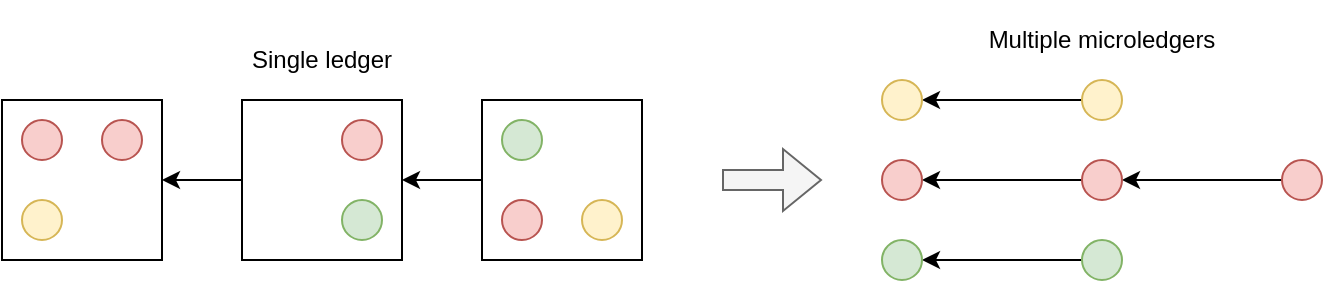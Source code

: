 <mxfile version="20.8.1" type="embed" pages="2">
    <diagram id="5orpailIcevLj2fID1Hy" name="subjects">
        <mxGraphModel dx="1057" dy="565" grid="1" gridSize="10" guides="1" tooltips="1" connect="1" arrows="1" fold="1" page="1" pageScale="1" pageWidth="827" pageHeight="1169" math="0" shadow="0">
            <root>
                <mxCell id="0"/>
                <mxCell id="1" parent="0"/>
                <mxCell id="3" value="" style="edgeStyle=orthogonalEdgeStyle;rounded=0;orthogonalLoop=1;jettySize=auto;html=1;" parent="1" source="4" target="6" edge="1">
                    <mxGeometry relative="1" as="geometry"/>
                </mxCell>
                <mxCell id="4" value="" style="rounded=0;whiteSpace=wrap;html=1;" parent="1" vertex="1">
                    <mxGeometry x="360" y="240" width="80" height="80" as="geometry"/>
                </mxCell>
                <mxCell id="5" value="" style="edgeStyle=orthogonalEdgeStyle;rounded=0;orthogonalLoop=1;jettySize=auto;html=1;" parent="1" source="6" target="7" edge="1">
                    <mxGeometry relative="1" as="geometry"/>
                </mxCell>
                <mxCell id="6" value="" style="rounded=0;whiteSpace=wrap;html=1;" parent="1" vertex="1">
                    <mxGeometry x="240" y="240" width="80" height="80" as="geometry"/>
                </mxCell>
                <mxCell id="7" value="" style="rounded=0;whiteSpace=wrap;html=1;" parent="1" vertex="1">
                    <mxGeometry x="120" y="240" width="80" height="80" as="geometry"/>
                </mxCell>
                <mxCell id="8" value="" style="ellipse;whiteSpace=wrap;html=1;aspect=fixed;fillColor=#d5e8d4;strokeColor=#82b366;" parent="1" vertex="1">
                    <mxGeometry x="290" y="290" width="20" height="20" as="geometry"/>
                </mxCell>
                <mxCell id="9" value="" style="ellipse;whiteSpace=wrap;html=1;aspect=fixed;fillColor=#f8cecc;strokeColor=#b85450;" parent="1" vertex="1">
                    <mxGeometry x="130" y="250" width="20" height="20" as="geometry"/>
                </mxCell>
                <mxCell id="10" value="" style="ellipse;whiteSpace=wrap;html=1;aspect=fixed;fillColor=#fff2cc;strokeColor=#d6b656;" parent="1" vertex="1">
                    <mxGeometry x="130" y="290" width="20" height="20" as="geometry"/>
                </mxCell>
                <mxCell id="11" value="" style="ellipse;whiteSpace=wrap;html=1;aspect=fixed;fillColor=#f8cecc;strokeColor=#b85450;" parent="1" vertex="1">
                    <mxGeometry x="370" y="290" width="20" height="20" as="geometry"/>
                </mxCell>
                <mxCell id="12" value="" style="ellipse;whiteSpace=wrap;html=1;aspect=fixed;fillColor=#f8cecc;strokeColor=#b85450;" parent="1" vertex="1">
                    <mxGeometry x="290" y="250" width="20" height="20" as="geometry"/>
                </mxCell>
                <mxCell id="13" value="" style="ellipse;whiteSpace=wrap;html=1;aspect=fixed;fillColor=#d5e8d4;strokeColor=#82b366;" parent="1" vertex="1">
                    <mxGeometry x="370" y="250" width="20" height="20" as="geometry"/>
                </mxCell>
                <mxCell id="14" value="" style="ellipse;whiteSpace=wrap;html=1;aspect=fixed;fillColor=#f8cecc;strokeColor=#b85450;" parent="1" vertex="1">
                    <mxGeometry x="170" y="250" width="20" height="20" as="geometry"/>
                </mxCell>
                <mxCell id="15" value="" style="ellipse;whiteSpace=wrap;html=1;aspect=fixed;fillColor=#fff2cc;strokeColor=#d6b656;" parent="1" vertex="1">
                    <mxGeometry x="410" y="290" width="20" height="20" as="geometry"/>
                </mxCell>
                <mxCell id="16" value="" style="edgeStyle=orthogonalEdgeStyle;rounded=0;orthogonalLoop=1;jettySize=auto;html=1;" parent="1" source="17" target="18" edge="1">
                    <mxGeometry relative="1" as="geometry"/>
                </mxCell>
                <mxCell id="17" value="" style="ellipse;whiteSpace=wrap;html=1;aspect=fixed;fillColor=#fff2cc;strokeColor=#d6b656;" parent="1" vertex="1">
                    <mxGeometry x="660" y="230" width="20" height="20" as="geometry"/>
                </mxCell>
                <mxCell id="18" value="" style="ellipse;whiteSpace=wrap;html=1;aspect=fixed;fillColor=#fff2cc;strokeColor=#d6b656;" parent="1" vertex="1">
                    <mxGeometry x="560" y="230" width="20" height="20" as="geometry"/>
                </mxCell>
                <mxCell id="19" value="" style="edgeStyle=orthogonalEdgeStyle;rounded=0;orthogonalLoop=1;jettySize=auto;html=1;" parent="1" source="20" target="22" edge="1">
                    <mxGeometry relative="1" as="geometry"/>
                </mxCell>
                <mxCell id="20" value="" style="ellipse;whiteSpace=wrap;html=1;aspect=fixed;fillColor=#f8cecc;strokeColor=#b85450;" parent="1" vertex="1">
                    <mxGeometry x="760" y="270" width="20" height="20" as="geometry"/>
                </mxCell>
                <mxCell id="21" value="" style="edgeStyle=orthogonalEdgeStyle;rounded=0;orthogonalLoop=1;jettySize=auto;html=1;" parent="1" source="22" target="23" edge="1">
                    <mxGeometry relative="1" as="geometry"/>
                </mxCell>
                <mxCell id="22" value="" style="ellipse;whiteSpace=wrap;html=1;aspect=fixed;fillColor=#f8cecc;strokeColor=#b85450;" parent="1" vertex="1">
                    <mxGeometry x="660" y="270" width="20" height="20" as="geometry"/>
                </mxCell>
                <mxCell id="23" value="" style="ellipse;whiteSpace=wrap;html=1;aspect=fixed;fillColor=#f8cecc;strokeColor=#b85450;" parent="1" vertex="1">
                    <mxGeometry x="560" y="270" width="20" height="20" as="geometry"/>
                </mxCell>
                <mxCell id="24" value="" style="edgeStyle=orthogonalEdgeStyle;rounded=0;orthogonalLoop=1;jettySize=auto;html=1;" parent="1" source="25" target="26" edge="1">
                    <mxGeometry relative="1" as="geometry"/>
                </mxCell>
                <mxCell id="25" value="" style="ellipse;whiteSpace=wrap;html=1;aspect=fixed;fillColor=#d5e8d4;strokeColor=#82b366;" parent="1" vertex="1">
                    <mxGeometry x="660" y="310" width="20" height="20" as="geometry"/>
                </mxCell>
                <mxCell id="26" value="" style="ellipse;whiteSpace=wrap;html=1;aspect=fixed;fillColor=#d5e8d4;strokeColor=#82b366;" parent="1" vertex="1">
                    <mxGeometry x="560" y="310" width="20" height="20" as="geometry"/>
                </mxCell>
                <mxCell id="27" value="Single ledger" style="text;html=1;strokeColor=none;fillColor=none;align=center;verticalAlign=middle;whiteSpace=wrap;rounded=0;" parent="1" vertex="1">
                    <mxGeometry x="225" y="200" width="110" height="40" as="geometry"/>
                </mxCell>
                <mxCell id="28" value="Multiple microledgers" style="text;html=1;strokeColor=none;fillColor=none;align=center;verticalAlign=middle;whiteSpace=wrap;rounded=0;" parent="1" vertex="1">
                    <mxGeometry x="590" y="190" width="160" height="40" as="geometry"/>
                </mxCell>
                <mxCell id="29" value="" style="shape=flexArrow;endArrow=classic;html=1;rounded=0;fillColor=#f5f5f5;strokeColor=#666666;" parent="1" edge="1">
                    <mxGeometry width="50" height="50" relative="1" as="geometry">
                        <mxPoint x="480" y="280" as="sourcePoint"/>
                        <mxPoint x="530" y="280" as="targetPoint"/>
                    </mxGeometry>
                </mxCell>
            </root>
        </mxGraphModel>
    </diagram>
    <diagram id="8aGeNtYwTgr3voKE60aR" name="subject-state">
        <mxGraphModel dx="2711" dy="1734" grid="1" gridSize="10" guides="1" tooltips="1" connect="1" arrows="1" fold="1" page="1" pageScale="1" pageWidth="827" pageHeight="1169" math="0" shadow="0">
            <root>
                <mxCell id="0"/>
                <mxCell id="1" parent="0"/>
                <mxCell id="E-75FNHeoQjSZk5LuBHs-197" value="" style="endArrow=classic;html=1;rounded=0;fontSize=15;exitX=0.218;exitY=0.981;exitDx=0;exitDy=0;exitPerimeter=0;entryX=0.139;entryY=0.049;entryDx=0;entryDy=0;entryPerimeter=0;" parent="1" target="a1DmdT0auYkMrpDo9LuI-72" edge="1">
                    <mxGeometry width="50" height="50" relative="1" as="geometry">
                        <mxPoint x="-1055.48" y="-9.95" as="sourcePoint"/>
                        <mxPoint x="-1055.82" y="31.41" as="targetPoint"/>
                    </mxGeometry>
                </mxCell>
                <mxCell id="RuB9R44QnvC5c1UhyNs6-58" style="edgeStyle=none;html=1;entryX=0;entryY=0.284;entryDx=0;entryDy=0;entryPerimeter=0;exitX=1;exitY=0.5;exitDx=0;exitDy=0;" parent="1" edge="1">
                    <mxGeometry relative="1" as="geometry">
                        <mxPoint x="-791" y="38.47" as="targetPoint"/>
                        <mxPoint x="-808.31" y="38.5" as="sourcePoint"/>
                    </mxGeometry>
                </mxCell>
                <mxCell id="RuB9R44QnvC5c1UhyNs6-49" style="edgeStyle=none;html=1;entryX=-0.017;entryY=0.287;entryDx=0;entryDy=0;entryPerimeter=0;" parent="1" source="RuB9R44QnvC5c1UhyNs6-45" edge="1">
                    <mxGeometry relative="1" as="geometry">
                        <mxPoint x="-552.38" y="38.61" as="targetPoint"/>
                    </mxGeometry>
                </mxCell>
                <mxCell id="RuB9R44QnvC5c1UhyNs6-45" value="" style="shape=image;html=1;verticalAlign=top;verticalLabelPosition=bottom;labelBackgroundColor=#ffffff;imageAspect=0;aspect=fixed;image=https://cdn4.iconfinder.com/data/icons/ionicons/512/icon-ios7-plus-outline-128.png" parent="1" vertex="1">
                    <mxGeometry x="-600" y="27" width="23" height="23" as="geometry"/>
                </mxCell>
                <mxCell id="RuB9R44QnvC5c1UhyNs6-46" style="edgeStyle=none;html=1;entryX=0.43;entryY=-0.091;entryDx=0;entryDy=0;entryPerimeter=0;" parent="1" edge="1">
                    <mxGeometry relative="1" as="geometry">
                        <mxPoint x="-588" y="-10" as="sourcePoint"/>
                        <mxPoint x="-588.11" y="26.907" as="targetPoint"/>
                    </mxGeometry>
                </mxCell>
                <mxCell id="RuB9R44QnvC5c1UhyNs6-48" value="" style="endArrow=classic;html=1;exitX=1.013;exitY=0.379;exitDx=0;exitDy=0;exitPerimeter=0;" parent="1" source="a1DmdT0auYkMrpDo9LuI-92" edge="1">
                    <mxGeometry width="50" height="50" relative="1" as="geometry">
                        <mxPoint x="-630" y="40" as="sourcePoint"/>
                        <mxPoint x="-600" y="40" as="targetPoint"/>
                    </mxGeometry>
                </mxCell>
                <mxCell id="RuB9R44QnvC5c1UhyNs6-59" value="" style="shape=image;html=1;verticalAlign=top;verticalLabelPosition=bottom;labelBackgroundColor=#ffffff;imageAspect=0;aspect=fixed;image=https://cdn4.iconfinder.com/data/icons/ionicons/512/icon-ios7-plus-outline-128.png" parent="1" vertex="1">
                    <mxGeometry x="-830.31" y="27" width="23" height="23" as="geometry"/>
                </mxCell>
                <mxCell id="RuB9R44QnvC5c1UhyNs6-61" value="" style="endArrow=classic;html=1;" parent="1" edge="1">
                    <mxGeometry width="50" height="50" relative="1" as="geometry">
                        <mxPoint x="-849.31" y="38.44" as="sourcePoint"/>
                        <mxPoint x="-829.31" y="38.44" as="targetPoint"/>
                    </mxGeometry>
                </mxCell>
                <mxCell id="RuB9R44QnvC5c1UhyNs6-62" value="" style="endArrow=none;dashed=1;html=1;dashPattern=1 4;strokeWidth=2;" parent="1" edge="1">
                    <mxGeometry width="50" height="50" relative="1" as="geometry">
                        <mxPoint x="-890" y="38.35" as="sourcePoint"/>
                        <mxPoint x="-850" y="38.65" as="targetPoint"/>
                    </mxGeometry>
                </mxCell>
                <mxCell id="a1DmdT0auYkMrpDo9LuI-77" value="" style="endArrow=classic;html=1;rounded=0;fontSize=15;exitX=0.218;exitY=0.981;exitDx=0;exitDy=0;exitPerimeter=0;entryX=0.139;entryY=0.049;entryDx=0;entryDy=0;entryPerimeter=0;" parent="1" edge="1">
                    <mxGeometry width="50" height="50" relative="1" as="geometry">
                        <mxPoint x="-1085.48" y="-9.95" as="sourcePoint"/>
                        <mxPoint x="-1085.15" y="31.47" as="targetPoint"/>
                    </mxGeometry>
                </mxCell>
                <mxCell id="RuB9R44QnvC5c1UhyNs6-63" value="" style="endArrow=classic;html=1;strokeWidth=2;exitX=-0.007;exitY=0.802;exitDx=0;exitDy=0;exitPerimeter=0;" parent="1" source="a1DmdT0auYkMrpDo9LuI-81" edge="1">
                    <mxGeometry width="50" height="50" relative="1" as="geometry">
                        <mxPoint x="-830" y="-50" as="sourcePoint"/>
                        <mxPoint x="-870" y="-50" as="targetPoint"/>
                    </mxGeometry>
                </mxCell>
                <mxCell id="RuB9R44QnvC5c1UhyNs6-64" value="" style="endArrow=none;dashed=1;html=1;dashPattern=1 4;strokeWidth=2;" parent="1" edge="1">
                    <mxGeometry width="50" height="50" relative="1" as="geometry">
                        <mxPoint x="-900" y="-50.2" as="sourcePoint"/>
                        <mxPoint x="-870" y="-50.2" as="targetPoint"/>
                    </mxGeometry>
                </mxCell>
                <mxCell id="a1DmdT0auYkMrpDo9LuI-22" value="" style="group" parent="1" vertex="1" connectable="0">
                    <mxGeometry x="-1106" y="-80" width="140" height="70" as="geometry"/>
                </mxCell>
                <mxCell id="a1DmdT0auYkMrpDo9LuI-7" value="" style="group;fillColor=default;shadow=1;shape=mxgraph.basic.rect;topLeftStyle=rounded;topRightStyle=rounded;container=0;" parent="a1DmdT0auYkMrpDo9LuI-22" vertex="1" connectable="0">
                    <mxGeometry width="140" height="70" as="geometry"/>
                </mxCell>
                <mxCell id="a1DmdT0auYkMrpDo9LuI-8" value="&lt;div align=&quot;left&quot;&gt;&lt;b&gt;&amp;nbsp;&amp;nbsp;&amp;nbsp;&amp;nbsp;&amp;nbsp;&amp;nbsp;&amp;nbsp;&amp;nbsp;&amp;nbsp;&amp;nbsp;&amp;nbsp;&amp;nbsp; Event: NJH10&lt;/b&gt;&lt;/div&gt;" style="rounded=1;whiteSpace=wrap;html=1;shadow=0;shape=mxgraph.basic.rect;top=1;topLeftStyle=rounded;topRightStyle=rounded;rotation=0;fillColor=#FFA700;align=left;" parent="a1DmdT0auYkMrpDo9LuI-22" vertex="1">
                    <mxGeometry width="140" height="37.5" as="geometry"/>
                </mxCell>
                <mxCell id="a1DmdT0auYkMrpDo9LuI-9" value="&lt;font style=&quot;font-size: 15px;&quot;&gt;&lt;b&gt;0&lt;/b&gt;&lt;/font&gt;" style="ellipse;whiteSpace=wrap;html=1;aspect=fixed;rounded=0;shadow=1;glass=0;comic=1;sketch=0;jiggle=1;strokeWidth=2;" parent="a1DmdT0auYkMrpDo9LuI-22" vertex="1">
                    <mxGeometry x="7" y="4.375" width="22.5" height="22.5" as="geometry"/>
                </mxCell>
                <mxCell id="a1DmdT0auYkMrpDo9LuI-10" value="Event Request&amp;nbsp; &amp;nbsp; &amp;nbsp; &amp;nbsp; &amp;nbsp; &amp;nbsp;&amp;nbsp;" style="rounded=0;whiteSpace=wrap;html=1;fillColor=#eeeeee;strokeColor=#36393d;shadow=0;" parent="a1DmdT0auYkMrpDo9LuI-22" vertex="1">
                    <mxGeometry y="37.5" width="140" height="32.5" as="geometry"/>
                </mxCell>
                <mxCell id="a1DmdT0auYkMrpDo9LuI-11" value="" style="rounded=0;whiteSpace=wrap;html=1;connectable=0;recursiveResize=0;expand=0;fillColor=#ffff88;strokeColor=#36393d;shadow=1;" parent="a1DmdT0auYkMrpDo9LuI-22" vertex="1">
                    <mxGeometry x="110" y="46.875" width="20" height="18.75" as="geometry"/>
                </mxCell>
                <mxCell id="a1DmdT0auYkMrpDo9LuI-23" value="" style="group" parent="1" vertex="1" connectable="0">
                    <mxGeometry x="-1076" y="-80" width="140" height="70" as="geometry"/>
                </mxCell>
                <mxCell id="a1DmdT0auYkMrpDo9LuI-24" value="" style="group;fillColor=default;shadow=1;shape=mxgraph.basic.rect;topLeftStyle=rounded;topRightStyle=rounded;container=0;" parent="a1DmdT0auYkMrpDo9LuI-23" vertex="1" connectable="0">
                    <mxGeometry width="140" height="70" as="geometry"/>
                </mxCell>
                <mxCell id="a1DmdT0auYkMrpDo9LuI-25" value="&lt;div align=&quot;left&quot;&gt;&lt;b&gt;&amp;nbsp;&amp;nbsp;&amp;nbsp;&amp;nbsp;&amp;nbsp;&amp;nbsp;&amp;nbsp;&amp;nbsp;&amp;nbsp;&amp;nbsp;&amp;nbsp;&amp;nbsp; Event: NJH10&lt;/b&gt;&lt;/div&gt;" style="rounded=1;whiteSpace=wrap;html=1;shadow=0;shape=mxgraph.basic.rect;top=1;topLeftStyle=rounded;topRightStyle=rounded;rotation=0;fillColor=#FFA700;align=left;" parent="a1DmdT0auYkMrpDo9LuI-23" vertex="1">
                    <mxGeometry width="140" height="37.5" as="geometry"/>
                </mxCell>
                <mxCell id="a1DmdT0auYkMrpDo9LuI-26" value="&lt;font style=&quot;font-size: 15px;&quot;&gt;&lt;b&gt;1&lt;/b&gt;&lt;/font&gt;" style="ellipse;whiteSpace=wrap;html=1;aspect=fixed;rounded=0;shadow=1;glass=0;comic=1;sketch=0;jiggle=1;strokeWidth=2;" parent="a1DmdT0auYkMrpDo9LuI-23" vertex="1">
                    <mxGeometry x="7" y="4.375" width="22.5" height="22.5" as="geometry"/>
                </mxCell>
                <mxCell id="a1DmdT0auYkMrpDo9LuI-27" value="Event Request&amp;nbsp; &amp;nbsp; &amp;nbsp; &amp;nbsp; &amp;nbsp; &amp;nbsp;&amp;nbsp;" style="rounded=0;whiteSpace=wrap;html=1;fillColor=#eeeeee;strokeColor=#36393d;shadow=0;" parent="a1DmdT0auYkMrpDo9LuI-23" vertex="1">
                    <mxGeometry y="37.5" width="140" height="32.5" as="geometry"/>
                </mxCell>
                <mxCell id="a1DmdT0auYkMrpDo9LuI-28" value="" style="rounded=0;whiteSpace=wrap;html=1;connectable=0;recursiveResize=0;expand=0;fillColor=#ffff88;strokeColor=#36393d;shadow=1;" parent="a1DmdT0auYkMrpDo9LuI-23" vertex="1">
                    <mxGeometry x="110" y="46.875" width="20" height="18.75" as="geometry"/>
                </mxCell>
                <mxCell id="a1DmdT0auYkMrpDo9LuI-78" value="" style="endArrow=classic;html=1;rounded=0;fontSize=15;exitX=0.218;exitY=0.981;exitDx=0;exitDy=0;exitPerimeter=0;entryX=0.139;entryY=0.049;entryDx=0;entryDy=0;entryPerimeter=0;" parent="1" edge="1">
                    <mxGeometry width="50" height="50" relative="1" as="geometry">
                        <mxPoint x="-1025.48" y="-9.95" as="sourcePoint"/>
                        <mxPoint x="-1025.15" y="31.47" as="targetPoint"/>
                    </mxGeometry>
                </mxCell>
                <mxCell id="a1DmdT0auYkMrpDo9LuI-29" value="" style="group" parent="1" vertex="1" connectable="0">
                    <mxGeometry x="-1046" y="-80" width="140" height="70" as="geometry"/>
                </mxCell>
                <mxCell id="a1DmdT0auYkMrpDo9LuI-30" value="" style="group;fillColor=default;shadow=1;shape=mxgraph.basic.rect;topLeftStyle=rounded;topRightStyle=rounded;container=0;" parent="a1DmdT0auYkMrpDo9LuI-29" vertex="1" connectable="0">
                    <mxGeometry width="140" height="70" as="geometry"/>
                </mxCell>
                <mxCell id="a1DmdT0auYkMrpDo9LuI-31" value="&lt;div align=&quot;left&quot;&gt;&lt;b&gt;&amp;nbsp;&amp;nbsp;&amp;nbsp;&amp;nbsp;&amp;nbsp;&amp;nbsp;&amp;nbsp;&amp;nbsp;&amp;nbsp;&amp;nbsp;&amp;nbsp;&amp;nbsp; Event: NJH10&lt;/b&gt;&lt;/div&gt;" style="rounded=1;whiteSpace=wrap;html=1;shadow=0;shape=mxgraph.basic.rect;top=1;topLeftStyle=rounded;topRightStyle=rounded;rotation=0;fillColor=#FFA700;align=left;" parent="a1DmdT0auYkMrpDo9LuI-29" vertex="1">
                    <mxGeometry width="140" height="37.5" as="geometry"/>
                </mxCell>
                <mxCell id="a1DmdT0auYkMrpDo9LuI-32" value="&lt;font size=&quot;1&quot;&gt;&lt;b style=&quot;font-size: 15px;&quot;&gt;2&lt;/b&gt;&lt;/font&gt;" style="ellipse;whiteSpace=wrap;html=1;aspect=fixed;rounded=0;shadow=1;glass=0;comic=1;sketch=0;jiggle=1;strokeWidth=2;" parent="a1DmdT0auYkMrpDo9LuI-29" vertex="1">
                    <mxGeometry x="7" y="4.375" width="22.5" height="22.5" as="geometry"/>
                </mxCell>
                <mxCell id="a1DmdT0auYkMrpDo9LuI-33" value="Event Request&amp;nbsp; &amp;nbsp; &amp;nbsp; &amp;nbsp; &amp;nbsp; &amp;nbsp;&amp;nbsp;" style="rounded=0;whiteSpace=wrap;html=1;fillColor=#eeeeee;strokeColor=#36393d;shadow=0;" parent="a1DmdT0auYkMrpDo9LuI-29" vertex="1">
                    <mxGeometry y="37.5" width="140" height="32.5" as="geometry"/>
                </mxCell>
                <mxCell id="a1DmdT0auYkMrpDo9LuI-34" value="" style="rounded=0;whiteSpace=wrap;html=1;connectable=0;recursiveResize=0;expand=0;fillColor=#FFFF89;strokeColor=#36393d;shadow=1;" parent="a1DmdT0auYkMrpDo9LuI-29" vertex="1">
                    <mxGeometry x="110" y="44.375" width="20" height="18.75" as="geometry"/>
                </mxCell>
                <mxCell id="a1DmdT0auYkMrpDo9LuI-68" value="" style="group" parent="1" vertex="1" connectable="0">
                    <mxGeometry x="-1106" y="30" width="150" height="140" as="geometry"/>
                </mxCell>
                <mxCell id="a1DmdT0auYkMrpDo9LuI-65" value="" style="group;fillColor=default;shadow=1;shape=mxgraph.basic.rect;topLeftStyle=rounded;topRightStyle=rounded;container=0;" parent="a1DmdT0auYkMrpDo9LuI-68" vertex="1">
                    <mxGeometry width="150" height="140" as="geometry"/>
                </mxCell>
                <mxCell id="a1DmdT0auYkMrpDo9LuI-39" value="&lt;p style=&quot;line-height: 0%; font-size: 11px;&quot; align=&quot;justify&quot;&gt;&lt;font style=&quot;font-size: 11px;&quot; color=&quot;#E3116C&quot;&gt;&lt;code class=&quot;codeBlockLines_node_modules-@docusaurus-theme-classic-lib-theme-CodeBlock-Content-styles-module&quot;&gt;&lt;span class=&quot;token-line&quot;&gt;&lt;span class=&quot;token string&quot;&gt;{&lt;/span&gt;&lt;/span&gt;&lt;span class=&quot;token-line&quot;&gt;&lt;span class=&quot;token string&quot;&gt;&lt;/span&gt;&lt;/span&gt;&lt;/code&gt;&lt;/font&gt;&lt;/p&gt;&lt;div style=&quot;line-height: 130%; font-size: 11px;&quot; align=&quot;justify&quot;&gt;&lt;pre style=&quot;font-size: 9px; line-height: 130%;&quot; class=&quot;prism-code language-bash codeBlock_node_modules-@docusaurus-theme-classic-lib-theme-CodeBlock-Content-styles-module thin-scrollbar&quot; tabindex=&quot;0&quot;&gt;&lt;font style=&quot;font-size: 9px;&quot; color=&quot;#E3116C&quot;&gt;&lt;code class=&quot;codeBlockLines_node_modules-@docusaurus-theme-classic-lib-theme-CodeBlock-Content-styles-module&quot;&gt;&lt;span class=&quot;token-line&quot;&gt;&lt;span class=&quot;token string&quot;&gt;  &quot;Speed&quot;: &quot;34&lt;/span&gt;&lt;/span&gt;&lt;/code&gt;&lt;code class=&quot;codeBlockLines_node_modules-@docusaurus-theme-classic-lib-theme-CodeBlock-Content-styles-module&quot;&gt;&lt;span class=&quot;token-line&quot;&gt;&lt;span class=&quot;token string&quot;&gt;&quot;,&lt;/span&gt;&lt;br&gt;&lt;/span&gt;&lt;span class=&quot;token-line&quot;&gt;&lt;span class=&quot;token string&quot;&gt;  &quot;temperature&quot;: &quot;38&lt;/span&gt;&lt;/span&gt;&lt;/code&gt;&lt;code class=&quot;codeBlockLines_node_modules-@docusaurus-theme-classic-lib-theme-CodeBlock-Content-styles-module&quot;&gt;&lt;span class=&quot;token-line&quot;&gt;&lt;span class=&quot;token string&quot;&gt;&quot;,&lt;/span&gt;&lt;br&gt;  &quot;preassure: 1100&quot;,&lt;br&gt;     .&lt;br&gt;     . &lt;font style=&quot;font-size: 9px;&quot; color=&quot;#26a269&quot;&gt;//other fields&lt;/font&gt;&lt;br&gt;     .&lt;/span&gt;&lt;span class=&quot;token-line&quot;&gt;&lt;br&gt;&lt;/span&gt;&lt;span class=&quot;token-line&quot;&gt;&lt;span class=&quot;token string&quot;&gt;}&lt;/span&gt;&lt;/span&gt;&lt;span class=&quot;token-line&quot;&gt;&lt;span class=&quot;token string&quot;&gt;&lt;br&gt;&lt;/span&gt;&lt;/span&gt;&lt;/code&gt;&lt;/font&gt;&lt;/pre&gt;&lt;/div&gt;&lt;p style=&quot;font-size: 11px;&quot; align=&quot;justify&quot;&gt;&lt;/p&gt;" style="rounded=0;whiteSpace=wrap;html=1;connectable=0;recursiveResize=0;expand=0;fillColor=#EEEEEE;strokeColor=#36393d;shadow=0;align=left;" parent="a1DmdT0auYkMrpDo9LuI-68" vertex="1">
                    <mxGeometry y="26.25" width="150" height="113.75" as="geometry"/>
                </mxCell>
                <mxCell id="a1DmdT0auYkMrpDo9LuI-36" value="&lt;b&gt;Subject State&lt;/b&gt;" style="rounded=1;whiteSpace=wrap;html=1;shadow=0;shape=mxgraph.basic.rect;top=1;topLeftStyle=rounded;topRightStyle=rounded;rotation=0;fillColor=#f5f5f5;align=center;fontColor=#333333;strokeColor=#666666;" parent="a1DmdT0auYkMrpDo9LuI-68" vertex="1">
                    <mxGeometry width="150" height="26.25" as="geometry"/>
                </mxCell>
                <mxCell id="a1DmdT0auYkMrpDo9LuI-69" value="" style="group" parent="1" vertex="1" connectable="0">
                    <mxGeometry x="-1076" y="30" width="150" height="140" as="geometry"/>
                </mxCell>
                <mxCell id="a1DmdT0auYkMrpDo9LuI-70" value="" style="group;fillColor=default;shadow=1;shape=mxgraph.basic.rect;topLeftStyle=rounded;topRightStyle=rounded;container=0;" parent="a1DmdT0auYkMrpDo9LuI-69" vertex="1">
                    <mxGeometry width="150" height="140" as="geometry"/>
                </mxCell>
                <mxCell id="a1DmdT0auYkMrpDo9LuI-71" value="&lt;p style=&quot;line-height: 0%; font-size: 11px;&quot;&gt;&lt;font style=&quot;font-size: 11px;&quot; color=&quot;#E3116C&quot;&gt;&lt;code class=&quot;codeBlockLines_node_modules-@docusaurus-theme-classic-lib-theme-CodeBlock-Content-styles-module&quot;&gt;&lt;span class=&quot;token-line&quot;&gt;&lt;span class=&quot;token string&quot;&gt;{&lt;/span&gt;&lt;/span&gt;&lt;span class=&quot;token-line&quot;&gt;&lt;span class=&quot;token string&quot;&gt;&lt;/span&gt;&lt;/span&gt;&lt;/code&gt;&lt;/font&gt;&lt;/p&gt;&lt;div style=&quot;line-height: 130%; font-size: 11px;&quot; align=&quot;left&quot;&gt;&lt;pre style=&quot;font-size: 9px; line-height: 130%;&quot; class=&quot;prism-code language-bash codeBlock_node_modules-@docusaurus-theme-classic-lib-theme-CodeBlock-Content-styles-module thin-scrollbar&quot; tabindex=&quot;0&quot;&gt;&lt;font style=&quot;font-size: 9px;&quot; color=&quot;#E3116C&quot;&gt;&lt;code class=&quot;codeBlockLines_node_modules-@docusaurus-theme-classic-lib-theme-CodeBlock-Content-styles-module&quot;&gt;&lt;span class=&quot;token-line&quot;&gt;&lt;span class=&quot;token string&quot;&gt;  &quot;Speed&quot;: &quot;34&lt;/span&gt;&lt;/span&gt;&lt;/code&gt;&lt;code class=&quot;codeBlockLines_node_modules-@docusaurus-theme-classic-lib-theme-CodeBlock-Content-styles-module&quot;&gt;&lt;span class=&quot;token-line&quot;&gt;&lt;span class=&quot;token string&quot;&gt;&quot;,&lt;/span&gt;&lt;br&gt;&lt;/span&gt;&lt;span class=&quot;token-line&quot;&gt;&lt;span class=&quot;token string&quot;&gt;  &quot;temperature&quot;: &quot;38&lt;/span&gt;&lt;/span&gt;&lt;/code&gt;&lt;code class=&quot;codeBlockLines_node_modules-@docusaurus-theme-classic-lib-theme-CodeBlock-Content-styles-module&quot;&gt;&lt;span class=&quot;token-line&quot;&gt;&lt;span class=&quot;token string&quot;&gt;&quot;,&lt;/span&gt;&lt;br&gt;  &quot;preassure: 1100&quot;,&lt;br&gt;     .&lt;br&gt;     . &lt;font style=&quot;font-size: 9px;&quot; color=&quot;#26a269&quot;&gt;//other fields&lt;/font&gt;&lt;br&gt;     .&lt;/span&gt;&lt;span class=&quot;token-line&quot;&gt;&lt;br&gt;&lt;/span&gt;&lt;span class=&quot;token-line&quot;&gt;&lt;span class=&quot;token string&quot;&gt;}&lt;/span&gt;&lt;/span&gt;&lt;span class=&quot;token-line&quot;&gt;&lt;span class=&quot;token string&quot;&gt;&lt;br&gt;&lt;/span&gt;&lt;/span&gt;&lt;/code&gt;&lt;/font&gt;&lt;/pre&gt;&lt;/div&gt;&lt;p style=&quot;font-size: 11px;&quot;&gt;&lt;/p&gt;" style="rounded=0;whiteSpace=wrap;html=1;connectable=0;recursiveResize=0;expand=0;fillColor=#EEEEEE;strokeColor=#36393d;shadow=0;align=left;" parent="a1DmdT0auYkMrpDo9LuI-69" vertex="1">
                    <mxGeometry y="26.25" width="150" height="113.75" as="geometry"/>
                </mxCell>
                <mxCell id="a1DmdT0auYkMrpDo9LuI-72" value="&lt;b&gt;Subject State&lt;/b&gt;" style="rounded=1;whiteSpace=wrap;html=1;shadow=0;shape=mxgraph.basic.rect;top=1;topLeftStyle=rounded;topRightStyle=rounded;rotation=0;fillColor=#f5f5f5;align=center;fontColor=#333333;strokeColor=#666666;" parent="a1DmdT0auYkMrpDo9LuI-69" vertex="1">
                    <mxGeometry width="150" height="26.25" as="geometry"/>
                </mxCell>
                <mxCell id="a1DmdT0auYkMrpDo9LuI-79" value="" style="group" parent="1" vertex="1" connectable="0">
                    <mxGeometry x="-827" y="-80" width="140" height="70" as="geometry"/>
                </mxCell>
                <mxCell id="a1DmdT0auYkMrpDo9LuI-80" value="" style="group;fillColor=default;shadow=1;shape=mxgraph.basic.rect;topLeftStyle=rounded;topRightStyle=rounded;container=0;" parent="a1DmdT0auYkMrpDo9LuI-79" vertex="1" connectable="0">
                    <mxGeometry width="140" height="70" as="geometry"/>
                </mxCell>
                <mxCell id="a1DmdT0auYkMrpDo9LuI-81" value="&lt;div align=&quot;left&quot;&gt;&lt;b&gt;&amp;nbsp;&amp;nbsp;&amp;nbsp;&amp;nbsp;&amp;nbsp;&amp;nbsp;&amp;nbsp;&amp;nbsp;&amp;nbsp;&amp;nbsp;&amp;nbsp;&amp;nbsp; Event: &lt;/b&gt;&lt;b&gt;3GH67&lt;/b&gt;&lt;/div&gt;" style="rounded=1;whiteSpace=wrap;html=1;shadow=0;shape=mxgraph.basic.rect;top=1;topLeftStyle=rounded;topRightStyle=rounded;rotation=0;fillColor=#FFA700;align=left;" parent="a1DmdT0auYkMrpDo9LuI-79" vertex="1">
                    <mxGeometry width="140" height="37.5" as="geometry"/>
                </mxCell>
                <mxCell id="a1DmdT0auYkMrpDo9LuI-82" value="&lt;font size=&quot;1&quot;&gt;&lt;b style=&quot;font-size: 15px;&quot;&gt;6&lt;/b&gt;&lt;/font&gt;" style="ellipse;whiteSpace=wrap;html=1;aspect=fixed;rounded=0;shadow=1;glass=0;comic=1;sketch=0;jiggle=1;strokeWidth=2;" parent="a1DmdT0auYkMrpDo9LuI-79" vertex="1">
                    <mxGeometry x="7" y="4.375" width="22.5" height="22.5" as="geometry"/>
                </mxCell>
                <mxCell id="a1DmdT0auYkMrpDo9LuI-83" value="Event Request&amp;nbsp; &amp;nbsp; &amp;nbsp; &amp;nbsp; &amp;nbsp; &amp;nbsp;&amp;nbsp;" style="rounded=0;whiteSpace=wrap;html=1;fillColor=#eeeeee;strokeColor=#36393d;shadow=0;" parent="a1DmdT0auYkMrpDo9LuI-79" vertex="1">
                    <mxGeometry y="37.5" width="140" height="32.5" as="geometry"/>
                </mxCell>
                <mxCell id="a1DmdT0auYkMrpDo9LuI-84" value="" style="rounded=0;whiteSpace=wrap;html=1;connectable=0;recursiveResize=0;expand=0;fillColor=#FFFF89;strokeColor=#36393d;shadow=1;" parent="a1DmdT0auYkMrpDo9LuI-79" vertex="1">
                    <mxGeometry x="110" y="44.375" width="20" height="18.75" as="geometry"/>
                </mxCell>
                <mxCell id="a1DmdT0auYkMrpDo9LuI-85" value="" style="endArrow=classic;html=1;rounded=0;fontSize=15;exitX=0.051;exitY=1.005;exitDx=0;exitDy=0;exitPerimeter=0;entryX=0.406;entryY=0.044;entryDx=0;entryDy=0;entryPerimeter=0;" parent="1" edge="1">
                    <mxGeometry width="50" height="50" relative="1" as="geometry">
                        <mxPoint x="-817.86" y="-9.838" as="sourcePoint"/>
                        <mxPoint x="-817.972" y="28.012" as="targetPoint"/>
                    </mxGeometry>
                </mxCell>
                <mxCell id="a1DmdT0auYkMrpDo9LuI-87" value="&amp;nbsp;" style="text;whiteSpace=wrap;html=1;fontSize=15;" parent="1" vertex="1">
                    <mxGeometry x="-980" y="10" width="40" height="40" as="geometry"/>
                </mxCell>
                <mxCell id="a1DmdT0auYkMrpDo9LuI-99" value="" style="group" parent="1" vertex="1" connectable="0">
                    <mxGeometry x="-600" y="-80" width="140" height="70" as="geometry"/>
                </mxCell>
                <mxCell id="a1DmdT0auYkMrpDo9LuI-117" value="" style="group" parent="a1DmdT0auYkMrpDo9LuI-99" vertex="1" connectable="0">
                    <mxGeometry width="140" height="70" as="geometry"/>
                </mxCell>
                <mxCell id="a1DmdT0auYkMrpDo9LuI-100" value="" style="group;fillColor=default;shadow=1;shape=mxgraph.basic.rect;topLeftStyle=rounded;topRightStyle=rounded;container=0;" parent="a1DmdT0auYkMrpDo9LuI-117" vertex="1" connectable="0">
                    <mxGeometry width="140" height="70" as="geometry"/>
                </mxCell>
                <mxCell id="a1DmdT0auYkMrpDo9LuI-101" value="&lt;div align=&quot;left&quot;&gt;&lt;b&gt;&amp;nbsp;&amp;nbsp;&amp;nbsp;&amp;nbsp;&amp;nbsp;&amp;nbsp;&amp;nbsp;&amp;nbsp;&amp;nbsp;&amp;nbsp;&amp;nbsp;&amp;nbsp; Event: FGK9Z&lt;/b&gt;&lt;/div&gt;" style="rounded=1;whiteSpace=wrap;html=1;shadow=0;shape=mxgraph.basic.rect;top=1;topLeftStyle=rounded;topRightStyle=rounded;rotation=0;fillColor=#FFA700;align=left;" parent="a1DmdT0auYkMrpDo9LuI-117" vertex="1">
                    <mxGeometry width="140" height="37.5" as="geometry"/>
                </mxCell>
                <mxCell id="a1DmdT0auYkMrpDo9LuI-102" value="&lt;font size=&quot;1&quot;&gt;&lt;b style=&quot;font-size: 15px;&quot;&gt;7&lt;/b&gt;&lt;/font&gt;" style="ellipse;whiteSpace=wrap;html=1;aspect=fixed;rounded=0;shadow=1;glass=0;comic=1;sketch=0;jiggle=1;strokeWidth=2;" parent="a1DmdT0auYkMrpDo9LuI-117" vertex="1">
                    <mxGeometry x="7" y="4.375" width="22.5" height="22.5" as="geometry"/>
                </mxCell>
                <mxCell id="a1DmdT0auYkMrpDo9LuI-103" value="Event Request&amp;nbsp; &amp;nbsp; &amp;nbsp; &amp;nbsp; &amp;nbsp; &amp;nbsp;&amp;nbsp;" style="rounded=0;whiteSpace=wrap;html=1;fillColor=#eeeeee;strokeColor=#36393d;shadow=0;" parent="a1DmdT0auYkMrpDo9LuI-117" vertex="1">
                    <mxGeometry y="37.5" width="140" height="32.5" as="geometry"/>
                </mxCell>
                <mxCell id="a1DmdT0auYkMrpDo9LuI-104" value="" style="rounded=0;whiteSpace=wrap;html=1;connectable=0;recursiveResize=0;expand=0;fillColor=#FFFF89;strokeColor=#36393d;shadow=1;" parent="a1DmdT0auYkMrpDo9LuI-117" vertex="1">
                    <mxGeometry x="110" y="44.375" width="20" height="18.75" as="geometry"/>
                </mxCell>
                <mxCell id="a1DmdT0auYkMrpDo9LuI-105" value="" style="ellipse;whiteSpace=wrap;html=1;aspect=fixed;shadow=0;fontSize=15;fillColor=none;dashed=1;" parent="a1DmdT0auYkMrpDo9LuI-99" vertex="1">
                    <mxGeometry x="105" y="38.75" width="30" height="30" as="geometry"/>
                </mxCell>
                <mxCell id="E-75FNHeoQjSZk5LuBHs-246" value="" style="endArrow=none;dashed=1;html=1;dashPattern=1 3;strokeWidth=2;rounded=0;exitX=0.006;exitY=0.537;exitDx=0;exitDy=0;shadow=1;entryX=0.928;entryY=0.277;entryDx=0;entryDy=0;entryPerimeter=0;exitPerimeter=0;" parent="1" source="E-75FNHeoQjSZk5LuBHs-243" target="a1DmdT0auYkMrpDo9LuI-105" edge="1">
                    <mxGeometry width="50" height="50" relative="1" as="geometry">
                        <mxPoint x="-455" y="230" as="sourcePoint"/>
                        <mxPoint x="-440" y="-40" as="targetPoint"/>
                    </mxGeometry>
                </mxCell>
                <mxCell id="a1DmdT0auYkMrpDo9LuI-106" value="" style="group" parent="1" vertex="1" connectable="0">
                    <mxGeometry x="-430" y="-150" width="150" height="150" as="geometry"/>
                </mxCell>
                <mxCell id="E-75FNHeoQjSZk5LuBHs-243" value="" style="ellipse;whiteSpace=wrap;html=1;aspect=fixed;rounded=1;shadow=1;glass=0;comic=0;sketch=0;fillColor=#eeeeee;strokeColor=#36393d;" parent="a1DmdT0auYkMrpDo9LuI-106" vertex="1">
                    <mxGeometry x="-11" y="-7" width="150" height="150" as="geometry"/>
                </mxCell>
                <mxCell id="E-75FNHeoQjSZk5LuBHs-249" value="&lt;div align=&quot;left&quot;&gt;&lt;pre style=&quot;font-size: 11px;&quot; class=&quot;prism-code language-bash codeBlock_node_modules-@docusaurus-theme-classic-lib-theme-CodeBlock-Content-styles-module thin-scrollbar&quot; tabindex=&quot;0&quot;&gt;&lt;pre style=&quot;border-color: var(--border-color);&quot; class=&quot;prism-code language-bash codeBlock_node_modules-@docusaurus-theme-classic-lib-theme-CodeBlock-Content-styles-module thin-scrollbar&quot; tabindex=&quot;0&quot;&gt;&lt;font style=&quot;border-color: var(--border-color);&quot; color=&quot;#E3116C&quot;&gt;&lt;code style=&quot;border-color: var(--border-color);&quot; class=&quot;codeBlockLines_node_modules-@docusaurus-theme-classic-lib-theme-CodeBlock-Content-styles-module&quot;&gt;&lt;span style=&quot;border-color: var(--border-color);&quot; class=&quot;token-line&quot;&gt;&lt;span style=&quot;border-color: var(--border-color);&quot; class=&quot;token string&quot;&gt; {&lt;/span&gt;&lt;/span&gt;&lt;span style=&quot;border-color: var(--border-color);&quot; class=&quot;token-line&quot;&gt;&lt;span style=&quot;border-color: var(--border-color);&quot; class=&quot;token string&quot;&gt;&lt;br style=&quot;border-color: var(--border-color);&quot;&gt;     &quot;speed&quot;: &quot;40&lt;/span&gt;&lt;/span&gt;&lt;/code&gt;&lt;code style=&quot;border-color: var(--border-color);&quot; class=&quot;codeBlockLines_node_modules-@docusaurus-theme-classic-lib-theme-CodeBlock-Content-styles-module&quot;&gt;&lt;span style=&quot;border-color: var(--border-color);&quot; class=&quot;token-line&quot;&gt;&lt;span style=&quot;border-color: var(--border-color);&quot; class=&quot;token string&quot;&gt;&quot;,&lt;/span&gt;&lt;br style=&quot;border-color: var(--border-color);&quot;&gt; &lt;/span&gt;&lt;span style=&quot;border-color: var(--border-color);&quot; class=&quot;token-line&quot;&gt;&lt;span style=&quot;border-color: var(--border-color);&quot; class=&quot;token string&quot;&gt;}&lt;/span&gt;&lt;/span&gt;&lt;/code&gt;&lt;code style=&quot;border-color: var(--border-color);&quot; class=&quot;codeBlockLines_node_modules-@docusaurus-theme-classic-lib-theme-CodeBlock-Content-styles-module&quot;&gt;&lt;span style=&quot;border-color: var(--border-color);&quot; class=&quot;token-line&quot;&gt;&lt;/span&gt;&lt;span style=&quot;border-color: var(--border-color);&quot; class=&quot;token-line&quot;&gt;&lt;span style=&quot;border-color: var(--border-color);&quot; class=&quot;token string&quot;&gt;&lt;br&gt;&lt;/span&gt;&lt;/span&gt;&lt;/code&gt;&lt;/font&gt;&lt;/pre&gt;&lt;/pre&gt;&lt;/div&gt;" style="rounded=0;whiteSpace=wrap;html=1;connectable=0;recursiveResize=0;expand=0;fillColor=#E8E87C;strokeColor=#36393d;shadow=1;align=left;" parent="a1DmdT0auYkMrpDo9LuI-106" vertex="1">
                    <mxGeometry x="-3" y="38.5" width="135" height="52.5" as="geometry"/>
                </mxCell>
                <mxCell id="a1DmdT0auYkMrpDo9LuI-107" value="" style="group" parent="1" vertex="1" connectable="0">
                    <mxGeometry x="-550" y="30" width="140" height="140" as="geometry"/>
                </mxCell>
                <mxCell id="a1DmdT0auYkMrpDo9LuI-119" value="" style="group" parent="a1DmdT0auYkMrpDo9LuI-107" vertex="1" connectable="0">
                    <mxGeometry width="140" height="140" as="geometry"/>
                </mxCell>
                <mxCell id="a1DmdT0auYkMrpDo9LuI-108" value="" style="group;fillColor=default;shadow=1;shape=mxgraph.basic.rect;topLeftStyle=rounded;topRightStyle=rounded;container=0;" parent="a1DmdT0auYkMrpDo9LuI-119" vertex="1">
                    <mxGeometry width="140" height="140" as="geometry"/>
                </mxCell>
                <mxCell id="a1DmdT0auYkMrpDo9LuI-109" value="&lt;p style=&quot;line-height: 0%; font-size: 11px;&quot;&gt;&lt;font style=&quot;font-size: 11px;&quot; color=&quot;#E3116C&quot;&gt;&lt;code class=&quot;codeBlockLines_node_modules-@docusaurus-theme-classic-lib-theme-CodeBlock-Content-styles-module&quot;&gt;&lt;span class=&quot;token-line&quot;&gt;&lt;span class=&quot;token string&quot;&gt;{&lt;/span&gt;&lt;/span&gt;&lt;span class=&quot;token-line&quot;&gt;&lt;span class=&quot;token string&quot;&gt;&lt;/span&gt;&lt;/span&gt;&lt;/code&gt;&lt;/font&gt;&lt;/p&gt;&lt;div style=&quot;line-height: 130%; font-size: 11px;&quot; align=&quot;left&quot;&gt;&lt;pre style=&quot;font-size: 9px; line-height: 130%;&quot; class=&quot;prism-code language-bash codeBlock_node_modules-@docusaurus-theme-classic-lib-theme-CodeBlock-Content-styles-module thin-scrollbar&quot; tabindex=&quot;0&quot;&gt;&lt;font style=&quot;font-size: 9px;&quot; color=&quot;#E3116C&quot;&gt;&lt;code class=&quot;codeBlockLines_node_modules-@docusaurus-theme-classic-lib-theme-CodeBlock-Content-styles-module&quot;&gt;&lt;span class=&quot;token-line&quot;&gt;&lt;span class=&quot;token string&quot;&gt;  &lt;b&gt;&quot;speed&quot;: &quot;40&lt;/b&gt;&lt;/span&gt;&lt;/span&gt;&lt;/code&gt;&lt;code class=&quot;codeBlockLines_node_modules-@docusaurus-theme-classic-lib-theme-CodeBlock-Content-styles-module&quot;&gt;&lt;span class=&quot;token-line&quot;&gt;&lt;span class=&quot;token string&quot;&gt;&lt;b&gt;&quot;&lt;/b&gt;,&lt;/span&gt;&lt;br&gt;&lt;/span&gt;&lt;span class=&quot;token-line&quot;&gt;&lt;span class=&quot;token string&quot;&gt;  &quot;temperature&quot;: &quot;35&lt;/span&gt;&lt;/span&gt;&lt;/code&gt;&lt;code class=&quot;codeBlockLines_node_modules-@docusaurus-theme-classic-lib-theme-CodeBlock-Content-styles-module&quot;&gt;&lt;span class=&quot;token-line&quot;&gt;&lt;span class=&quot;token string&quot;&gt;&quot;,&lt;/span&gt;&lt;br&gt;  &quot;preassure&quot;: &quot;1000&quot;,&lt;br&gt;     .&lt;br&gt;     . &lt;font style=&quot;font-size: 9px;&quot; color=&quot;#26a269&quot;&gt;//other fields&lt;/font&gt;&lt;br&gt;     .&lt;/span&gt;&lt;span class=&quot;token-line&quot;&gt;&lt;br&gt;&lt;/span&gt;&lt;span class=&quot;token-line&quot;&gt;&lt;span class=&quot;token string&quot;&gt;}&lt;/span&gt;&lt;/span&gt;&lt;span class=&quot;token-line&quot;&gt;&lt;span class=&quot;token string&quot;&gt;&lt;br&gt;&lt;/span&gt;&lt;/span&gt;&lt;/code&gt;&lt;/font&gt;&lt;/pre&gt;&lt;/div&gt;&lt;p style=&quot;font-size: 11px;&quot;&gt;&lt;/p&gt;" style="rounded=0;whiteSpace=wrap;html=1;connectable=0;recursiveResize=0;expand=0;fillColor=#EEEEEE;strokeColor=#36393d;shadow=0;align=left;" parent="a1DmdT0auYkMrpDo9LuI-119" vertex="1">
                    <mxGeometry y="26.25" width="140" height="113.75" as="geometry"/>
                </mxCell>
                <mxCell id="a1DmdT0auYkMrpDo9LuI-110" value="&lt;b&gt;Subject State&lt;/b&gt;" style="rounded=1;whiteSpace=wrap;html=1;shadow=0;shape=mxgraph.basic.rect;top=1;topLeftStyle=rounded;topRightStyle=rounded;rotation=0;fillColor=#fc9;align=center;" parent="a1DmdT0auYkMrpDo9LuI-119" vertex="1">
                    <mxGeometry width="140" height="26.25" as="geometry"/>
                </mxCell>
                <mxCell id="a1DmdT0auYkMrpDo9LuI-111" value="Previous state" style="text;html=1;strokeColor=#d79b00;fillColor=#ffe6cc;align=center;verticalAlign=middle;whiteSpace=wrap;rounded=1;fontSize=16;perimeterSpacing=0;fontStyle=0" parent="1" vertex="1">
                    <mxGeometry x="-790" y="180" width="140" height="30" as="geometry"/>
                </mxCell>
                <mxCell id="a1DmdT0auYkMrpDo9LuI-112" value="Current state" style="text;html=1;strokeColor=#d79b00;fillColor=#ffe6cc;align=center;verticalAlign=middle;whiteSpace=wrap;rounded=1;fontSize=16;perimeterSpacing=0;fontStyle=0" parent="1" vertex="1">
                    <mxGeometry x="-550" y="180" width="140" height="30" as="geometry"/>
                </mxCell>
                <mxCell id="a1DmdT0auYkMrpDo9LuI-89" value="" style="group" parent="1" vertex="1" connectable="0">
                    <mxGeometry x="-790" y="30" width="140" height="140" as="geometry"/>
                </mxCell>
                <mxCell id="a1DmdT0auYkMrpDo9LuI-90" value="" style="group;fillColor=default;shadow=1;shape=mxgraph.basic.rect;topLeftStyle=rounded;topRightStyle=rounded;container=0;" parent="a1DmdT0auYkMrpDo9LuI-89" vertex="1">
                    <mxGeometry width="140" height="140" as="geometry"/>
                </mxCell>
                <mxCell id="a1DmdT0auYkMrpDo9LuI-91" value="&lt;p style=&quot;line-height: 0%;&quot;&gt;&lt;font style=&quot;font-size: 12px;&quot; color=&quot;#E3116C&quot;&gt;&lt;code class=&quot;codeBlockLines_node_modules-@docusaurus-theme-classic-lib-theme-CodeBlock-Content-styles-module&quot;&gt;&lt;span class=&quot;token-line&quot;&gt;&lt;span class=&quot;token string&quot;&gt;{&lt;/span&gt;&lt;/span&gt;&lt;span class=&quot;token-line&quot;&gt;&lt;span class=&quot;token string&quot;&gt;&lt;/span&gt;&lt;/span&gt;&lt;/code&gt;&lt;/font&gt;&lt;/p&gt;&lt;div style=&quot;line-height: 130%; font-size: 11px;&quot; align=&quot;left&quot;&gt;&lt;pre style=&quot;font-size: 9px; line-height: 130%;&quot; class=&quot;prism-code language-bash codeBlock_node_modules-@docusaurus-theme-classic-lib-theme-CodeBlock-Content-styles-module thin-scrollbar&quot; tabindex=&quot;0&quot;&gt;&lt;font style=&quot;font-size: 9px;&quot; color=&quot;#E3116C&quot;&gt;&lt;code class=&quot;codeBlockLines_node_modules-@docusaurus-theme-classic-lib-theme-CodeBlock-Content-styles-module&quot;&gt;&lt;span class=&quot;token-line&quot;&gt;&lt;span class=&quot;token string&quot;&gt;  &quot;speed&quot;: &quot;30&lt;/span&gt;&lt;/span&gt;&lt;/code&gt;&lt;code class=&quot;codeBlockLines_node_modules-@docusaurus-theme-classic-lib-theme-CodeBlock-Content-styles-module&quot;&gt;&lt;span class=&quot;token-line&quot;&gt;&lt;span class=&quot;token string&quot;&gt;&quot;,&lt;/span&gt;&lt;br&gt;&lt;/span&gt;&lt;span class=&quot;token-line&quot;&gt;&lt;span class=&quot;token string&quot;&gt;  &quot;temperature&quot;: &quot;35&lt;/span&gt;&lt;/span&gt;&lt;/code&gt;&lt;code class=&quot;codeBlockLines_node_modules-@docusaurus-theme-classic-lib-theme-CodeBlock-Content-styles-module&quot;&gt;&lt;span class=&quot;token-line&quot;&gt;&lt;span class=&quot;token string&quot;&gt;&quot;,&lt;/span&gt;&lt;br&gt;  &quot;preassure&quot;: &quot;1000&quot;,&lt;br&gt;     .&lt;br&gt;     . &lt;font style=&quot;font-size: 9px;&quot; color=&quot;#26a269&quot;&gt;//other fields&lt;/font&gt;&lt;br&gt;     .&lt;/span&gt;&lt;span class=&quot;token-line&quot;&gt;&lt;br&gt;&lt;/span&gt;&lt;span class=&quot;token-line&quot;&gt;&lt;span class=&quot;token string&quot;&gt;}&lt;/span&gt;&lt;/span&gt;&lt;span class=&quot;token-line&quot;&gt;&lt;span class=&quot;token string&quot;&gt;&lt;br&gt;&lt;/span&gt;&lt;/span&gt;&lt;/code&gt;&lt;/font&gt;&lt;/pre&gt;&lt;/div&gt;&lt;p style=&quot;font-size: 11px;&quot;&gt;&lt;/p&gt;" style="rounded=0;whiteSpace=wrap;html=1;connectable=0;recursiveResize=0;expand=0;fillColor=#EEEEEE;strokeColor=#36393d;shadow=0;align=left;" parent="a1DmdT0auYkMrpDo9LuI-89" vertex="1">
                    <mxGeometry y="26.25" width="140" height="113.75" as="geometry"/>
                </mxCell>
                <mxCell id="a1DmdT0auYkMrpDo9LuI-92" value="&lt;b&gt;Subject State&lt;/b&gt;" style="rounded=1;whiteSpace=wrap;html=1;shadow=0;shape=mxgraph.basic.rect;top=1;topLeftStyle=rounded;topRightStyle=rounded;rotation=0;fillColor=#f5f5f5;align=center;fontColor=#333333;strokeColor=#666666;" parent="a1DmdT0auYkMrpDo9LuI-89" vertex="1">
                    <mxGeometry width="140" height="26.25" as="geometry"/>
                </mxCell>
                <mxCell id="a1DmdT0auYkMrpDo9LuI-113" value="" style="group" parent="1" vertex="1" connectable="0">
                    <mxGeometry x="-1046" y="30" width="140" height="140" as="geometry"/>
                </mxCell>
                <mxCell id="a1DmdT0auYkMrpDo9LuI-74" value="" style="group;fillColor=default;shadow=1;shape=mxgraph.basic.rect;topLeftStyle=rounded;topRightStyle=rounded;container=0;" parent="a1DmdT0auYkMrpDo9LuI-113" vertex="1">
                    <mxGeometry width="140" height="140" as="geometry"/>
                </mxCell>
                <mxCell id="a1DmdT0auYkMrpDo9LuI-75" value="&lt;p style=&quot;line-height: 0%; font-size: 11px;&quot;&gt;&lt;font style=&quot;font-size: 11px;&quot; color=&quot;#E3116C&quot;&gt;&lt;code class=&quot;codeBlockLines_node_modules-@docusaurus-theme-classic-lib-theme-CodeBlock-Content-styles-module&quot;&gt;&lt;span class=&quot;token-line&quot;&gt;&lt;span class=&quot;token string&quot;&gt;{&lt;/span&gt;&lt;/span&gt;&lt;span class=&quot;token-line&quot;&gt;&lt;span class=&quot;token string&quot;&gt;&lt;/span&gt;&lt;/span&gt;&lt;/code&gt;&lt;/font&gt;&lt;/p&gt;&lt;div style=&quot;line-height: 130%; font-size: 11px;&quot; align=&quot;left&quot;&gt;&lt;pre style=&quot;font-size: 9px; line-height: 130%;&quot; class=&quot;prism-code language-bash codeBlock_node_modules-@docusaurus-theme-classic-lib-theme-CodeBlock-Content-styles-module thin-scrollbar&quot; tabindex=&quot;0&quot;&gt;&lt;font style=&quot;font-size: 9px;&quot; color=&quot;#E3116C&quot;&gt;&lt;code class=&quot;codeBlockLines_node_modules-@docusaurus-theme-classic-lib-theme-CodeBlock-Content-styles-module&quot;&gt;&lt;span class=&quot;token-line&quot;&gt;&lt;span class=&quot;token string&quot;&gt;  &quot;Speed&quot;: &quot;34&lt;/span&gt;&lt;/span&gt;&lt;/code&gt;&lt;code class=&quot;codeBlockLines_node_modules-@docusaurus-theme-classic-lib-theme-CodeBlock-Content-styles-module&quot;&gt;&lt;span class=&quot;token-line&quot;&gt;&lt;span class=&quot;token string&quot;&gt;&quot;,&lt;/span&gt;&lt;br&gt;&lt;/span&gt;&lt;span class=&quot;token-line&quot;&gt;&lt;span class=&quot;token string&quot;&gt;  &quot;temperature&quot;: &quot;38&lt;/span&gt;&lt;/span&gt;&lt;/code&gt;&lt;code class=&quot;codeBlockLines_node_modules-@docusaurus-theme-classic-lib-theme-CodeBlock-Content-styles-module&quot;&gt;&lt;span class=&quot;token-line&quot;&gt;&lt;span class=&quot;token string&quot;&gt;&quot;,&lt;/span&gt;&lt;br&gt;  &quot;preassure: 1100&quot;,&lt;br&gt;     .&lt;br&gt;     . &lt;font style=&quot;font-size: 9px;&quot; color=&quot;#26a269&quot;&gt;//other fields&lt;/font&gt;&lt;br&gt;     .&lt;/span&gt;&lt;span class=&quot;token-line&quot;&gt;&lt;br&gt;&lt;/span&gt;&lt;span class=&quot;token-line&quot;&gt;&lt;span class=&quot;token string&quot;&gt;}&lt;/span&gt;&lt;/span&gt;&lt;span class=&quot;token-line&quot;&gt;&lt;span class=&quot;token string&quot;&gt;&lt;br&gt;&lt;/span&gt;&lt;/span&gt;&lt;/code&gt;&lt;/font&gt;&lt;/pre&gt;&lt;/div&gt;&lt;p style=&quot;font-size: 11px;&quot;&gt;&lt;/p&gt;" style="rounded=0;whiteSpace=wrap;html=1;connectable=0;recursiveResize=0;expand=0;fillColor=#EEEEEE;strokeColor=#36393d;shadow=0;align=left;" parent="a1DmdT0auYkMrpDo9LuI-113" vertex="1">
                    <mxGeometry y="26.25" width="140" height="113.75" as="geometry"/>
                </mxCell>
                <mxCell id="a1DmdT0auYkMrpDo9LuI-76" value="&lt;b&gt;Subject State&lt;/b&gt;" style="rounded=1;whiteSpace=wrap;html=1;shadow=0;shape=mxgraph.basic.rect;top=1;topLeftStyle=rounded;topRightStyle=rounded;rotation=0;fillColor=#f5f5f5;align=center;fontColor=#333333;strokeColor=#666666;" parent="a1DmdT0auYkMrpDo9LuI-113" vertex="1">
                    <mxGeometry width="140" height="26.25" as="geometry"/>
                </mxCell>
                <mxCell id="a1DmdT0auYkMrpDo9LuI-114" value="" style="endArrow=classic;html=1;strokeWidth=2;exitX=-0.004;exitY=0.814;exitDx=0;exitDy=0;exitPerimeter=0;" parent="1" source="a1DmdT0auYkMrpDo9LuI-101" edge="1">
                    <mxGeometry width="50" height="50" relative="1" as="geometry">
                        <mxPoint x="-607.98" y="-49.925" as="sourcePoint"/>
                        <mxPoint x="-680" y="-50" as="targetPoint"/>
                    </mxGeometry>
                </mxCell>
                <mxCell id="a1DmdT0auYkMrpDo9LuI-116" value="New event" style="text;html=1;strokeColor=#d79b00;fillColor=#ffe6cc;align=center;verticalAlign=middle;whiteSpace=wrap;rounded=1;fontSize=16;perimeterSpacing=0;fontStyle=0" parent="1" vertex="1">
                    <mxGeometry x="-600" y="-120" width="140" height="30" as="geometry"/>
                </mxCell>
            </root>
        </mxGraphModel>
    </diagram>
</mxfile>
